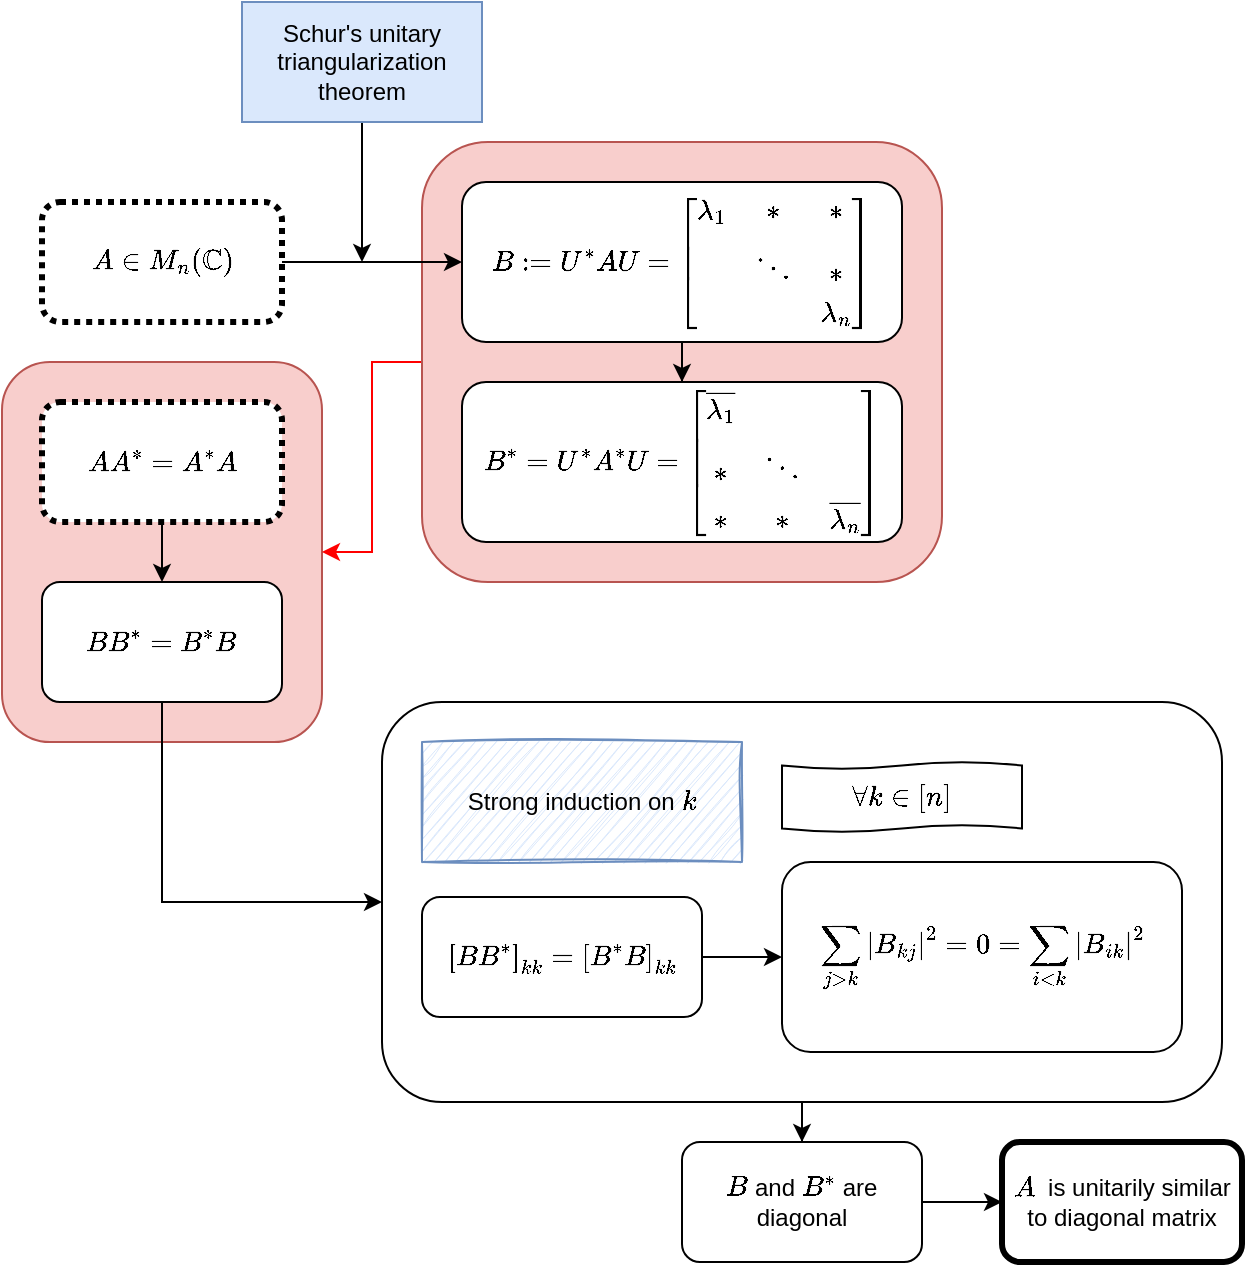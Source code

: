 <mxfile version="14.5.4" type="device"><diagram id="zrVul62lJx-7S8IOdKE7" name="Page-1"><mxGraphModel dx="924" dy="723" grid="1" gridSize="10" guides="1" tooltips="1" connect="1" arrows="1" fold="1" page="1" pageScale="1" pageWidth="827" pageHeight="1169" math="1" shadow="0"><root><mxCell id="0"/><mxCell id="1" parent="0"/><mxCell id="5loFDds2nk1vjVD2HT1S-29" value="" style="edgeStyle=orthogonalEdgeStyle;rounded=0;orthogonalLoop=1;jettySize=auto;html=1;strokeColor=#000000;" edge="1" parent="1" source="5loFDds2nk1vjVD2HT1S-24" target="5loFDds2nk1vjVD2HT1S-28"><mxGeometry relative="1" as="geometry"/></mxCell><mxCell id="5loFDds2nk1vjVD2HT1S-24" value="" style="rounded=1;whiteSpace=wrap;html=1;shadow=0;sketch=0;" vertex="1" parent="1"><mxGeometry x="250" y="490" width="420" height="200" as="geometry"/></mxCell><mxCell id="5loFDds2nk1vjVD2HT1S-13" value="" style="rounded=1;whiteSpace=wrap;html=1;fillColor=#f8cecc;strokeColor=#b85450;" vertex="1" parent="1"><mxGeometry x="60" y="320" width="160" height="190" as="geometry"/></mxCell><mxCell id="5loFDds2nk1vjVD2HT1S-16" style="edgeStyle=orthogonalEdgeStyle;rounded=0;orthogonalLoop=1;jettySize=auto;html=1;entryX=1;entryY=0.5;entryDx=0;entryDy=0;strokeColor=#FF0000;" edge="1" parent="1" source="5loFDds2nk1vjVD2HT1S-10" target="5loFDds2nk1vjVD2HT1S-13"><mxGeometry relative="1" as="geometry"><Array as="points"><mxPoint x="245" y="320"/><mxPoint x="245" y="415"/></Array></mxGeometry></mxCell><mxCell id="5loFDds2nk1vjVD2HT1S-10" value="" style="rounded=1;whiteSpace=wrap;html=1;fillColor=#f8cecc;strokeColor=#b85450;" vertex="1" parent="1"><mxGeometry x="270" y="210" width="260" height="220" as="geometry"/></mxCell><mxCell id="5loFDds2nk1vjVD2HT1S-12" style="edgeStyle=orthogonalEdgeStyle;rounded=0;orthogonalLoop=1;jettySize=auto;html=1;" edge="1" parent="1" source="5loFDds2nk1vjVD2HT1S-1" target="5loFDds2nk1vjVD2HT1S-11"><mxGeometry relative="1" as="geometry"/></mxCell><mxCell id="5loFDds2nk1vjVD2HT1S-1" value="$$AA^*=A^*A$$" style="rounded=1;whiteSpace=wrap;html=1;shadow=0;glass=0;sketch=0;strokeWidth=3;dashed=1;dashPattern=1 1;" vertex="1" parent="1"><mxGeometry x="80" y="340" width="120" height="60" as="geometry"/></mxCell><mxCell id="5loFDds2nk1vjVD2HT1S-2" value="\(A\)&amp;nbsp;&amp;nbsp;is unitarily similar to diagonal matrix" style="rounded=1;whiteSpace=wrap;html=1;shadow=0;glass=0;sketch=0;strokeWidth=3;" vertex="1" parent="1"><mxGeometry x="560" y="710" width="120" height="60" as="geometry"/></mxCell><mxCell id="5loFDds2nk1vjVD2HT1S-7" style="edgeStyle=orthogonalEdgeStyle;rounded=0;orthogonalLoop=1;jettySize=auto;html=1;" edge="1" parent="1" source="5loFDds2nk1vjVD2HT1S-3" target="5loFDds2nk1vjVD2HT1S-4"><mxGeometry relative="1" as="geometry"/></mxCell><mxCell id="5loFDds2nk1vjVD2HT1S-3" value="$$B:=U^{*} A U=\left[\begin{array}{ccc}\lambda_{1} &amp;amp; * &amp;amp; * \\ &amp;amp; \ddots &amp;amp; * \\ &amp;amp; &amp;amp; \lambda_{n}\end{array}\right]$$" style="rounded=1;whiteSpace=wrap;html=1;" vertex="1" parent="1"><mxGeometry x="290" y="230" width="220" height="80" as="geometry"/></mxCell><mxCell id="5loFDds2nk1vjVD2HT1S-4" value="$$B^*=U^{*} A^* U=\left[\begin{array}{ccc}\overline{\lambda_{1}&lt;br&gt;} &amp;amp; &amp;amp; \\ * &amp;amp; \ddots &amp;amp; \\ * &amp;amp; * &amp;amp; \overline{\lambda_{n}&lt;br&gt;}\end{array}\right]$$" style="rounded=1;whiteSpace=wrap;html=1;" vertex="1" parent="1"><mxGeometry x="290" y="330" width="220" height="80" as="geometry"/></mxCell><mxCell id="5loFDds2nk1vjVD2HT1S-9" style="edgeStyle=orthogonalEdgeStyle;rounded=0;orthogonalLoop=1;jettySize=auto;html=1;entryX=0;entryY=0.5;entryDx=0;entryDy=0;" edge="1" parent="1" source="5loFDds2nk1vjVD2HT1S-8" target="5loFDds2nk1vjVD2HT1S-3"><mxGeometry relative="1" as="geometry"/></mxCell><mxCell id="5loFDds2nk1vjVD2HT1S-8" value="$$A\in M_{n}(\mathbb{C})$$" style="rounded=1;whiteSpace=wrap;html=1;shadow=0;glass=0;sketch=0;strokeWidth=3;dashed=1;dashPattern=1 1;" vertex="1" parent="1"><mxGeometry x="80" y="240" width="120" height="60" as="geometry"/></mxCell><mxCell id="5loFDds2nk1vjVD2HT1S-25" style="edgeStyle=orthogonalEdgeStyle;rounded=0;orthogonalLoop=1;jettySize=auto;html=1;entryX=0;entryY=0.5;entryDx=0;entryDy=0;strokeColor=#000000;" edge="1" parent="1" source="5loFDds2nk1vjVD2HT1S-11" target="5loFDds2nk1vjVD2HT1S-24"><mxGeometry relative="1" as="geometry"><Array as="points"><mxPoint x="140" y="590"/></Array></mxGeometry></mxCell><mxCell id="5loFDds2nk1vjVD2HT1S-11" value="$$BB^*=B^*B$$" style="rounded=1;whiteSpace=wrap;html=1;" vertex="1" parent="1"><mxGeometry x="80" y="430" width="120" height="60" as="geometry"/></mxCell><mxCell id="5loFDds2nk1vjVD2HT1S-17" style="edgeStyle=orthogonalEdgeStyle;rounded=0;orthogonalLoop=1;jettySize=auto;html=1;" edge="1" parent="1" source="5loFDds2nk1vjVD2HT1S-14"><mxGeometry relative="1" as="geometry"><mxPoint x="240" y="270" as="targetPoint"/></mxGeometry></mxCell><mxCell id="5loFDds2nk1vjVD2HT1S-14" value="Schur's unitary triangularization theorem" style="rounded=0;whiteSpace=wrap;html=1;fillColor=#dae8fc;strokeColor=#6c8ebf;" vertex="1" parent="1"><mxGeometry x="180" y="140" width="120" height="60" as="geometry"/></mxCell><mxCell id="5loFDds2nk1vjVD2HT1S-21" value="" style="edgeStyle=orthogonalEdgeStyle;rounded=0;orthogonalLoop=1;jettySize=auto;html=1;strokeColor=#000000;" edge="1" parent="1" source="5loFDds2nk1vjVD2HT1S-18" target="5loFDds2nk1vjVD2HT1S-20"><mxGeometry relative="1" as="geometry"/></mxCell><mxCell id="5loFDds2nk1vjVD2HT1S-18" value="$$\left[B B^{*}\right]_{k k}=\left[B^{*}&lt;br&gt;&amp;nbsp;B\right]_{k k}$$" style="rounded=1;whiteSpace=wrap;html=1;" vertex="1" parent="1"><mxGeometry x="270" y="587.5" width="140" height="60" as="geometry"/></mxCell><mxCell id="5loFDds2nk1vjVD2HT1S-19" value="Strong induction on \(k\)" style="rounded=0;whiteSpace=wrap;html=1;fillColor=#dae8fc;strokeColor=#6c8ebf;shadow=0;sketch=1;" vertex="1" parent="1"><mxGeometry x="270" y="510" width="160" height="60" as="geometry"/></mxCell><mxCell id="5loFDds2nk1vjVD2HT1S-20" value="$$\sum_{j &amp;gt; k}\left|B_{k j}\right|^{2}=0=\sum_{i&amp;lt;k}\left|B_{i k}\right|^{2}$$" style="whiteSpace=wrap;html=1;rounded=1;" vertex="1" parent="1"><mxGeometry x="450" y="570" width="200" height="95" as="geometry"/></mxCell><mxCell id="5loFDds2nk1vjVD2HT1S-27" value="&lt;span&gt;$$\forall k\in[n]$$&lt;/span&gt;" style="shape=tape;whiteSpace=wrap;html=1;shadow=0;sketch=0;size=0.1;" vertex="1" parent="1"><mxGeometry x="450" y="520" width="120" height="35" as="geometry"/></mxCell><mxCell id="5loFDds2nk1vjVD2HT1S-30" style="edgeStyle=orthogonalEdgeStyle;rounded=0;orthogonalLoop=1;jettySize=auto;html=1;strokeColor=#000000;" edge="1" parent="1" source="5loFDds2nk1vjVD2HT1S-28" target="5loFDds2nk1vjVD2HT1S-2"><mxGeometry relative="1" as="geometry"/></mxCell><mxCell id="5loFDds2nk1vjVD2HT1S-28" value="\(B\) and \(B^*\) are diagonal" style="whiteSpace=wrap;html=1;rounded=1;shadow=0;sketch=0;" vertex="1" parent="1"><mxGeometry x="400" y="710" width="120" height="60" as="geometry"/></mxCell></root></mxGraphModel></diagram></mxfile>